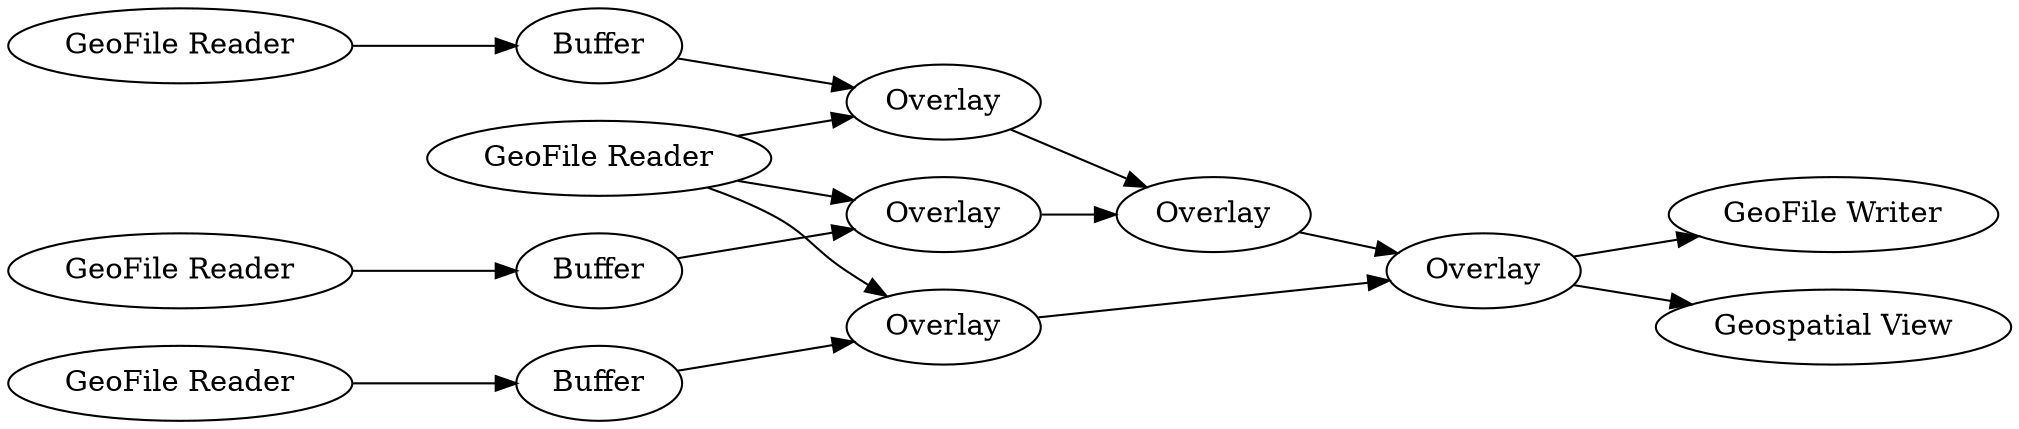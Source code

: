 digraph {
	"-3026868643769269796_21" [label=Overlay]
	"-3026868643769269796_2" [label=Buffer]
	"-3026868643769269796_3" [label="GeoFile Reader"]
	"-3026868643769269796_4" [label=Buffer]
	"-3026868643769269796_18" [label="GeoFile Reader"]
	"-3026868643769269796_25" [label=Overlay]
	"-3026868643769269796_22" [label="GeoFile Reader"]
	"-3026868643769269796_1" [label="GeoFile Reader"]
	"-3026868643769269796_23" [label=Buffer]
	"-3026868643769269796_32" [label="GeoFile Writer"]
	"-3026868643769269796_20" [label=Overlay]
	"-3026868643769269796_19" [label=Overlay]
	"-3026868643769269796_8" [label="Geospatial View"]
	"-3026868643769269796_24" [label=Overlay]
	"-3026868643769269796_19" -> "-3026868643769269796_21"
	"-3026868643769269796_18" -> "-3026868643769269796_19"
	"-3026868643769269796_25" -> "-3026868643769269796_32"
	"-3026868643769269796_24" -> "-3026868643769269796_25"
	"-3026868643769269796_25" -> "-3026868643769269796_8"
	"-3026868643769269796_2" -> "-3026868643769269796_19"
	"-3026868643769269796_3" -> "-3026868643769269796_4"
	"-3026868643769269796_4" -> "-3026868643769269796_20"
	"-3026868643769269796_18" -> "-3026868643769269796_20"
	"-3026868643769269796_1" -> "-3026868643769269796_2"
	"-3026868643769269796_21" -> "-3026868643769269796_25"
	"-3026868643769269796_22" -> "-3026868643769269796_23"
	"-3026868643769269796_18" -> "-3026868643769269796_24"
	"-3026868643769269796_20" -> "-3026868643769269796_21"
	"-3026868643769269796_23" -> "-3026868643769269796_24"
	rankdir=LR
}
